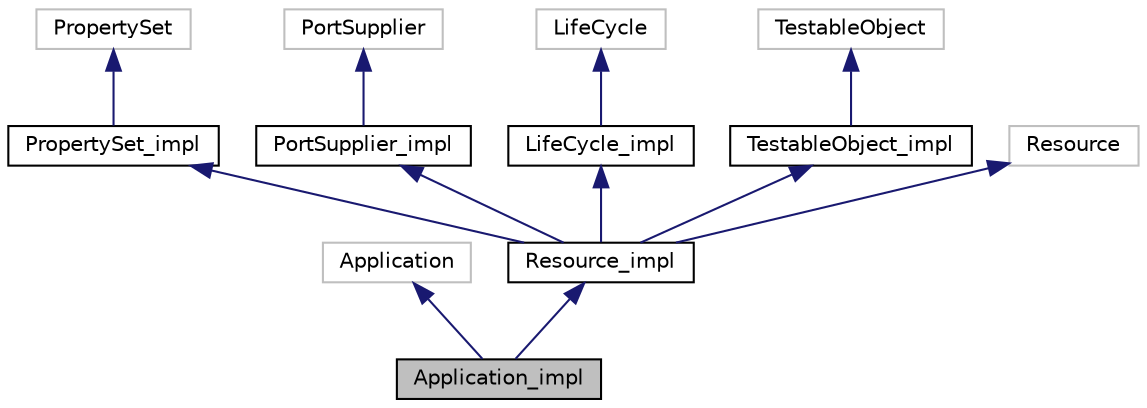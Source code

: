 digraph "Application_impl"
{
 // INTERACTIVE_SVG=YES
  edge [fontname="Helvetica",fontsize="10",labelfontname="Helvetica",labelfontsize="10"];
  node [fontname="Helvetica",fontsize="10",shape=record];
  Node1 [label="Application_impl",height=0.2,width=0.4,color="black", fillcolor="grey75", style="filled", fontcolor="black"];
  Node2 -> Node1 [dir="back",color="midnightblue",fontsize="10",style="solid",fontname="Helvetica"];
  Node2 [label="Application",height=0.2,width=0.4,color="grey75", fillcolor="white", style="filled"];
  Node3 -> Node1 [dir="back",color="midnightblue",fontsize="10",style="solid",fontname="Helvetica"];
  Node3 [label="Resource_impl",height=0.2,width=0.4,color="black", fillcolor="white", style="filled",URL="$class_resource__impl.html",tooltip="The Resource interface provides a common API for the control and configuration of a software componen..."];
  Node4 -> Node3 [dir="back",color="midnightblue",fontsize="10",style="solid",fontname="Helvetica"];
  Node4 [label="PropertySet_impl",height=0.2,width=0.4,color="black", fillcolor="white", style="filled",URL="$class_property_set__impl.html",tooltip="The PropertySet class defines configure and query operations to access component properties/attribute..."];
  Node5 -> Node4 [dir="back",color="midnightblue",fontsize="10",style="solid",fontname="Helvetica"];
  Node5 [label="PropertySet",height=0.2,width=0.4,color="grey75", fillcolor="white", style="filled"];
  Node6 -> Node3 [dir="back",color="midnightblue",fontsize="10",style="solid",fontname="Helvetica"];
  Node6 [label="PortSupplier_impl",height=0.2,width=0.4,color="black", fillcolor="white", style="filled",URL="$class_port_supplier__impl.html",tooltip="This interface provides the getPort operation for those components that provide ports. "];
  Node7 -> Node6 [dir="back",color="midnightblue",fontsize="10",style="solid",fontname="Helvetica"];
  Node7 [label="PortSupplier",height=0.2,width=0.4,color="grey75", fillcolor="white", style="filled"];
  Node8 -> Node3 [dir="back",color="midnightblue",fontsize="10",style="solid",fontname="Helvetica"];
  Node8 [label="LifeCycle_impl",height=0.2,width=0.4,color="black", fillcolor="white", style="filled",URL="$class_life_cycle__impl.html",tooltip="The LifeCycle interface defines the generic operations for initializing or releasing instantiated com..."];
  Node9 -> Node8 [dir="back",color="midnightblue",fontsize="10",style="solid",fontname="Helvetica"];
  Node9 [label="LifeCycle",height=0.2,width=0.4,color="grey75", fillcolor="white", style="filled"];
  Node10 -> Node3 [dir="back",color="midnightblue",fontsize="10",style="solid",fontname="Helvetica"];
  Node10 [label="TestableObject_impl",height=0.2,width=0.4,color="black", fillcolor="white", style="filled",URL="$class_testable_object__impl.html",tooltip="The testable object interface provides a means to perform stand alone testing of an SCA component..."];
  Node11 -> Node10 [dir="back",color="midnightblue",fontsize="10",style="solid",fontname="Helvetica"];
  Node11 [label="TestableObject",height=0.2,width=0.4,color="grey75", fillcolor="white", style="filled"];
  Node12 -> Node3 [dir="back",color="midnightblue",fontsize="10",style="solid",fontname="Helvetica"];
  Node12 [label="Resource",height=0.2,width=0.4,color="grey75", fillcolor="white", style="filled"];
}

